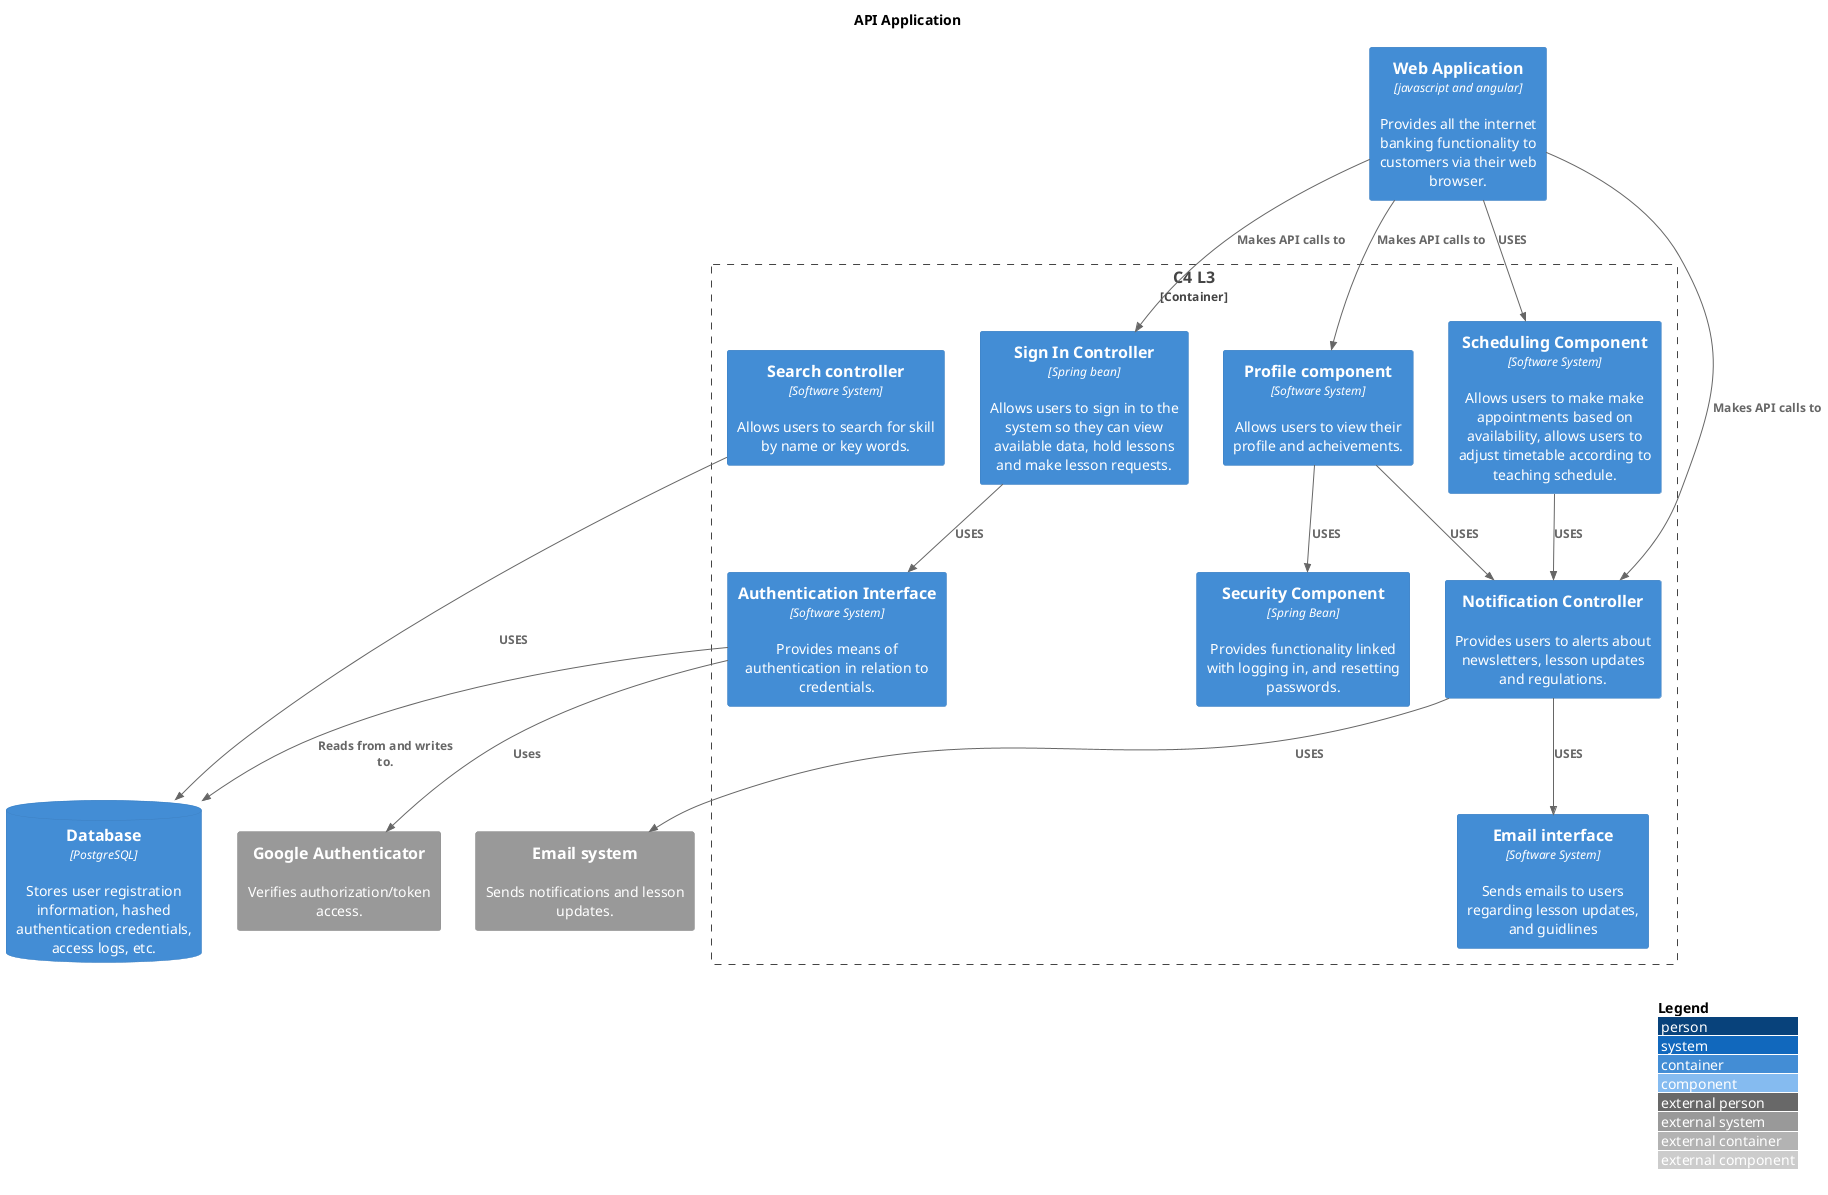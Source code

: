 @startuml

'!includeurl https://raw.githubusercontent.com/RicardoNiepel/C4-PlantUML/master/C4_Component.puml
!include <c4/C4_Component.puml>  


LAYOUT_WITH_LEGEND()


title API Application
Container(web_app, "Web Application", "javascript and angular", "Provides all the internet banking functionality to customers via their web browser.")


Container_Boundary(api, "C4 L3") {
    Container(sign_in, "Sign In Controller", "Spring bean" ,"Allows users to sign in to the system so they can view available data, hold lessons and make lesson requests.")
    Container(notification, "Notification Controller", "" ,"Provides users to alerts about newsletters, lesson updates and regulations.")
    Container(security, "Security Component", "Spring Bean", "Provides functionality linked with logging in, and resetting passwords.")
    Container(search, "Search controller", "Software System","Allows users to search for skill by name or key words.")
    Container(profile, "Profile component", "Software System" ,"Allows users to view their profile and acheivements.")
    Container(authentication, "Authentication Interface","Software System" ,"Provides means of authentication in relation to credentials.")
    Container(scheduling, "Scheduling Component", "Software System" ,"Allows users to make make appointments based on availability, allows users to adjust timetable according to teaching schedule.")
    Container(Email, "Email interface", "Software System" ,"Sends emails to users regarding lesson updates, and guidlines")

    Rel(web_app, sign_in, "Makes API calls to")
    Rel(web_app, notification, "Makes API calls to")
    Rel(web_app, profile, "Makes API calls to")
    Rel(web_app, scheduling, "USES")
    Rel(sign_in, authentication, "USES")
    Rel(notification, Email, "USES")
    Rel(scheduling, notification, "USES")
    Rel(profile, security, "USES") 
    Rel(profile, notification, "USES")

}

ContainerDb(db, "Database", "PostgreSQL", "Stores user registration information, hashed authentication credentials, access logs, etc.")
Rel(search, db, "USES")
Rel(authentication,db, "Reads from and writes to.")

System_Ext(google_authentication, "Google Authenticator", "Verifies authorization/token access.")
Rel(authentication, google_authentication, "Uses")

System_Ext(ext_email, "Email system", "Sends notifications and lesson updates.")
Rel(notification, ext_email, "USES")


@enduml